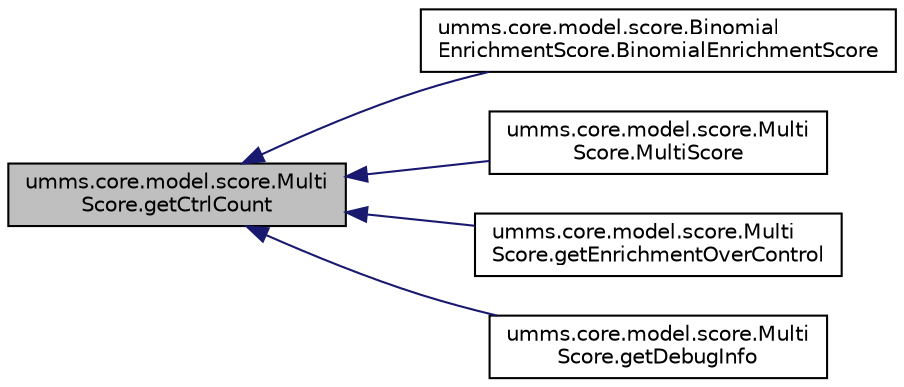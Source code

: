 digraph "umms.core.model.score.MultiScore.getCtrlCount"
{
  edge [fontname="Helvetica",fontsize="10",labelfontname="Helvetica",labelfontsize="10"];
  node [fontname="Helvetica",fontsize="10",shape=record];
  rankdir="LR";
  Node1 [label="umms.core.model.score.Multi\lScore.getCtrlCount",height=0.2,width=0.4,color="black", fillcolor="grey75", style="filled" fontcolor="black"];
  Node1 -> Node2 [dir="back",color="midnightblue",fontsize="10",style="solid"];
  Node2 [label="umms.core.model.score.Binomial\lEnrichmentScore.BinomialEnrichmentScore",height=0.2,width=0.4,color="black", fillcolor="white", style="filled",URL="$classumms_1_1core_1_1model_1_1score_1_1_binomial_enrichment_score.html#abb10ce56c91325d65c9de3179c5d896c"];
  Node1 -> Node3 [dir="back",color="midnightblue",fontsize="10",style="solid"];
  Node3 [label="umms.core.model.score.Multi\lScore.MultiScore",height=0.2,width=0.4,color="black", fillcolor="white", style="filled",URL="$classumms_1_1core_1_1model_1_1score_1_1_multi_score.html#a6f2367fd0cfea0843e86e18ed4f46dc9"];
  Node1 -> Node4 [dir="back",color="midnightblue",fontsize="10",style="solid"];
  Node4 [label="umms.core.model.score.Multi\lScore.getEnrichmentOverControl",height=0.2,width=0.4,color="black", fillcolor="white", style="filled",URL="$classumms_1_1core_1_1model_1_1score_1_1_multi_score.html#a9124cf6e020fd07b4864eff3f7353a53"];
  Node1 -> Node5 [dir="back",color="midnightblue",fontsize="10",style="solid"];
  Node5 [label="umms.core.model.score.Multi\lScore.getDebugInfo",height=0.2,width=0.4,color="black", fillcolor="white", style="filled",URL="$classumms_1_1core_1_1model_1_1score_1_1_multi_score.html#a14cdd68e8c1bc594f39badfc1c1bcde5"];
}
